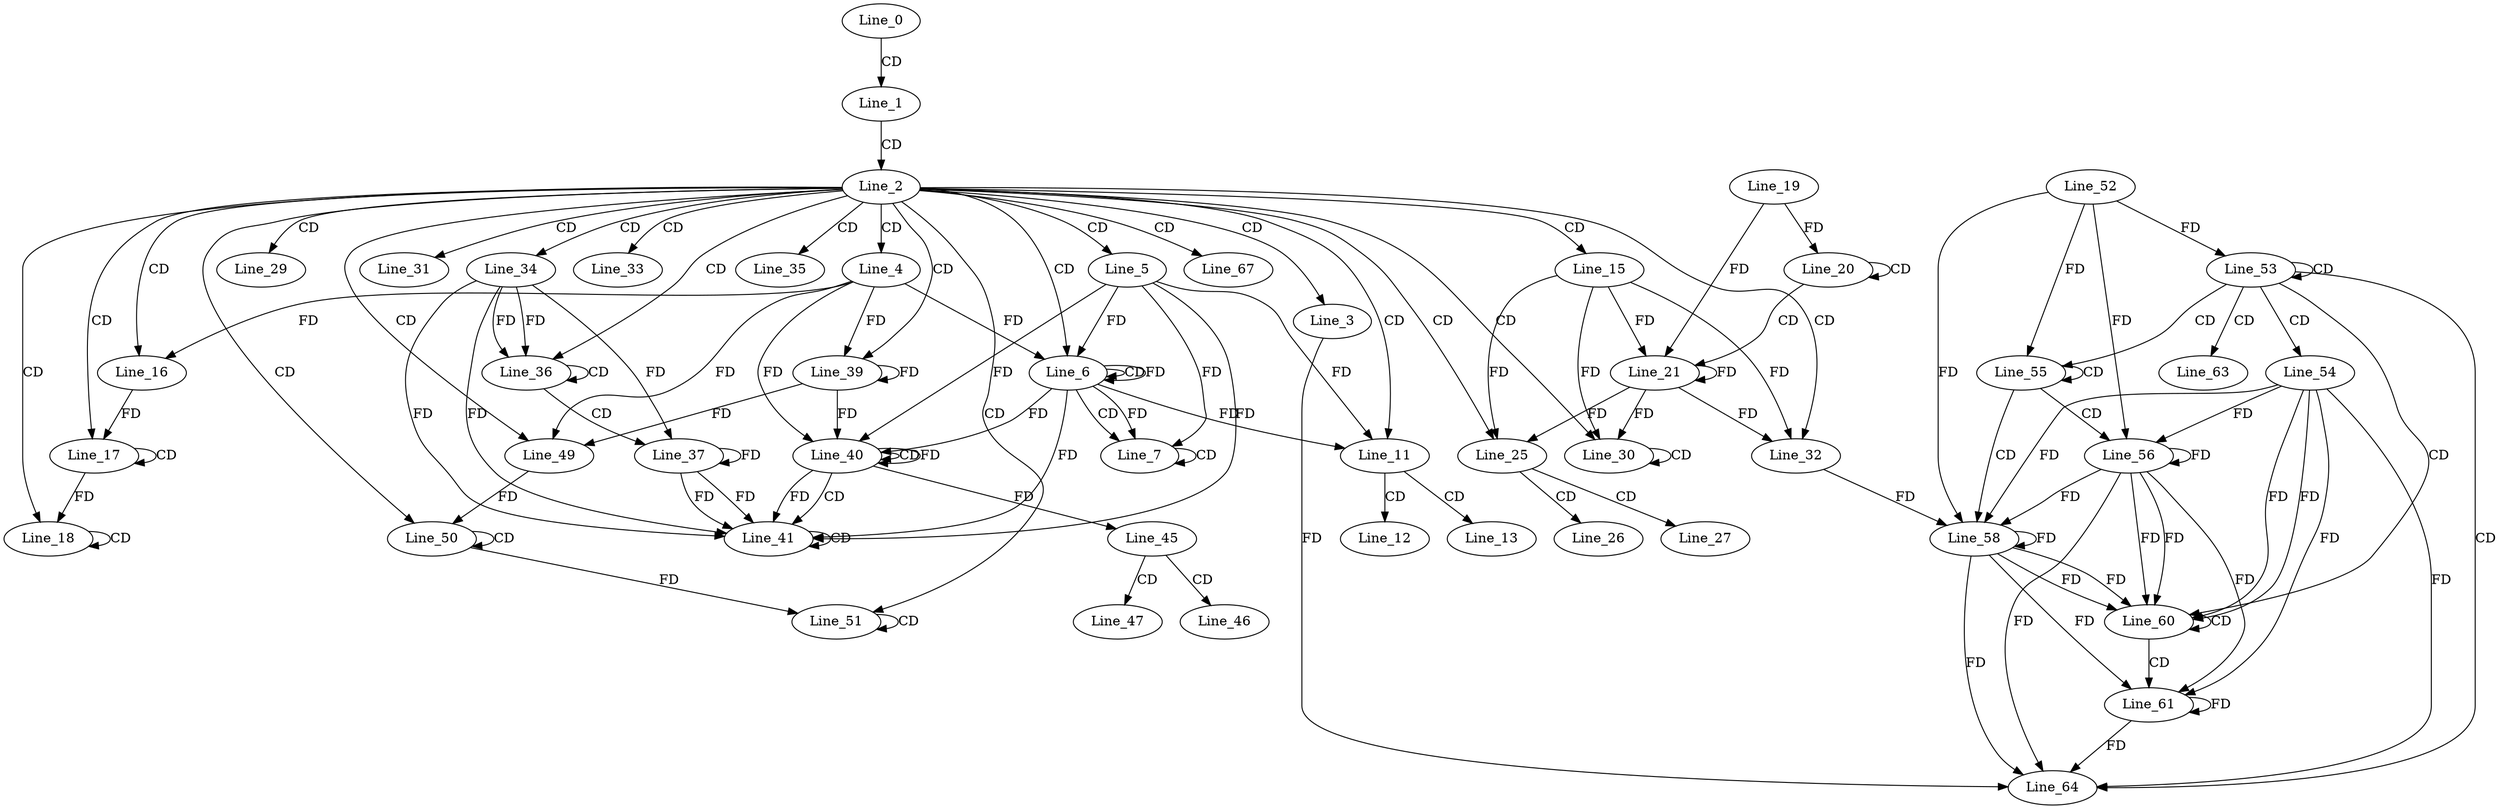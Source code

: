 digraph G {
  Line_0;
  Line_1;
  Line_2;
  Line_3;
  Line_4;
  Line_4;
  Line_5;
  Line_6;
  Line_6;
  Line_6;
  Line_7;
  Line_7;
  Line_7;
  Line_11;
  Line_12;
  Line_13;
  Line_15;
  Line_16;
  Line_16;
  Line_17;
  Line_17;
  Line_18;
  Line_18;
  Line_20;
  Line_20;
  Line_19;
  Line_20;
  Line_21;
  Line_21;
  Line_25;
  Line_26;
  Line_27;
  Line_29;
  Line_30;
  Line_30;
  Line_30;
  Line_31;
  Line_32;
  Line_32;
  Line_32;
  Line_33;
  Line_34;
  Line_35;
  Line_36;
  Line_36;
  Line_37;
  Line_37;
  Line_39;
  Line_39;
  Line_40;
  Line_40;
  Line_40;
  Line_41;
  Line_41;
  Line_41;
  Line_45;
  Line_46;
  Line_47;
  Line_49;
  Line_49;
  Line_50;
  Line_50;
  Line_51;
  Line_51;
  Line_53;
  Line_53;
  Line_52;
  Line_53;
  Line_54;
  Line_55;
  Line_55;
  Line_55;
  Line_56;
  Line_56;
  Line_58;
  Line_58;
  Line_60;
  Line_60;
  Line_61;
  Line_61;
  Line_63;
  Line_64;
  Line_67;
  Line_0 -> Line_1 [ label="CD" ];
  Line_1 -> Line_2 [ label="CD" ];
  Line_2 -> Line_3 [ label="CD" ];
  Line_2 -> Line_4 [ label="CD" ];
  Line_2 -> Line_5 [ label="CD" ];
  Line_2 -> Line_6 [ label="CD" ];
  Line_6 -> Line_6 [ label="CD" ];
  Line_6 -> Line_6 [ label="FD" ];
  Line_5 -> Line_6 [ label="FD" ];
  Line_4 -> Line_6 [ label="FD" ];
  Line_6 -> Line_7 [ label="CD" ];
  Line_7 -> Line_7 [ label="CD" ];
  Line_6 -> Line_7 [ label="FD" ];
  Line_5 -> Line_7 [ label="FD" ];
  Line_2 -> Line_11 [ label="CD" ];
  Line_6 -> Line_11 [ label="FD" ];
  Line_5 -> Line_11 [ label="FD" ];
  Line_11 -> Line_12 [ label="CD" ];
  Line_11 -> Line_13 [ label="CD" ];
  Line_2 -> Line_15 [ label="CD" ];
  Line_2 -> Line_16 [ label="CD" ];
  Line_4 -> Line_16 [ label="FD" ];
  Line_2 -> Line_17 [ label="CD" ];
  Line_17 -> Line_17 [ label="CD" ];
  Line_16 -> Line_17 [ label="FD" ];
  Line_2 -> Line_18 [ label="CD" ];
  Line_18 -> Line_18 [ label="CD" ];
  Line_17 -> Line_18 [ label="FD" ];
  Line_20 -> Line_20 [ label="CD" ];
  Line_19 -> Line_20 [ label="FD" ];
  Line_20 -> Line_21 [ label="CD" ];
  Line_15 -> Line_21 [ label="FD" ];
  Line_21 -> Line_21 [ label="FD" ];
  Line_19 -> Line_21 [ label="FD" ];
  Line_2 -> Line_25 [ label="CD" ];
  Line_15 -> Line_25 [ label="FD" ];
  Line_21 -> Line_25 [ label="FD" ];
  Line_25 -> Line_26 [ label="CD" ];
  Line_25 -> Line_27 [ label="CD" ];
  Line_2 -> Line_29 [ label="CD" ];
  Line_2 -> Line_30 [ label="CD" ];
  Line_30 -> Line_30 [ label="CD" ];
  Line_15 -> Line_30 [ label="FD" ];
  Line_21 -> Line_30 [ label="FD" ];
  Line_2 -> Line_31 [ label="CD" ];
  Line_2 -> Line_32 [ label="CD" ];
  Line_15 -> Line_32 [ label="FD" ];
  Line_21 -> Line_32 [ label="FD" ];
  Line_2 -> Line_33 [ label="CD" ];
  Line_2 -> Line_34 [ label="CD" ];
  Line_2 -> Line_35 [ label="CD" ];
  Line_2 -> Line_36 [ label="CD" ];
  Line_34 -> Line_36 [ label="FD" ];
  Line_36 -> Line_36 [ label="CD" ];
  Line_34 -> Line_36 [ label="FD" ];
  Line_36 -> Line_37 [ label="CD" ];
  Line_34 -> Line_37 [ label="FD" ];
  Line_37 -> Line_37 [ label="FD" ];
  Line_2 -> Line_39 [ label="CD" ];
  Line_4 -> Line_39 [ label="FD" ];
  Line_39 -> Line_39 [ label="FD" ];
  Line_40 -> Line_40 [ label="CD" ];
  Line_40 -> Line_40 [ label="FD" ];
  Line_6 -> Line_40 [ label="FD" ];
  Line_5 -> Line_40 [ label="FD" ];
  Line_4 -> Line_40 [ label="FD" ];
  Line_39 -> Line_40 [ label="FD" ];
  Line_40 -> Line_41 [ label="CD" ];
  Line_34 -> Line_41 [ label="FD" ];
  Line_37 -> Line_41 [ label="FD" ];
  Line_41 -> Line_41 [ label="CD" ];
  Line_34 -> Line_41 [ label="FD" ];
  Line_37 -> Line_41 [ label="FD" ];
  Line_40 -> Line_41 [ label="FD" ];
  Line_6 -> Line_41 [ label="FD" ];
  Line_5 -> Line_41 [ label="FD" ];
  Line_40 -> Line_45 [ label="FD" ];
  Line_45 -> Line_46 [ label="CD" ];
  Line_45 -> Line_47 [ label="CD" ];
  Line_2 -> Line_49 [ label="CD" ];
  Line_4 -> Line_49 [ label="FD" ];
  Line_39 -> Line_49 [ label="FD" ];
  Line_2 -> Line_50 [ label="CD" ];
  Line_50 -> Line_50 [ label="CD" ];
  Line_49 -> Line_50 [ label="FD" ];
  Line_2 -> Line_51 [ label="CD" ];
  Line_51 -> Line_51 [ label="CD" ];
  Line_50 -> Line_51 [ label="FD" ];
  Line_53 -> Line_53 [ label="CD" ];
  Line_52 -> Line_53 [ label="FD" ];
  Line_53 -> Line_54 [ label="CD" ];
  Line_53 -> Line_55 [ label="CD" ];
  Line_55 -> Line_55 [ label="CD" ];
  Line_52 -> Line_55 [ label="FD" ];
  Line_55 -> Line_56 [ label="CD" ];
  Line_54 -> Line_56 [ label="FD" ];
  Line_56 -> Line_56 [ label="FD" ];
  Line_52 -> Line_56 [ label="FD" ];
  Line_55 -> Line_58 [ label="CD" ];
  Line_54 -> Line_58 [ label="FD" ];
  Line_56 -> Line_58 [ label="FD" ];
  Line_58 -> Line_58 [ label="FD" ];
  Line_32 -> Line_58 [ label="FD" ];
  Line_52 -> Line_58 [ label="FD" ];
  Line_53 -> Line_60 [ label="CD" ];
  Line_54 -> Line_60 [ label="FD" ];
  Line_56 -> Line_60 [ label="FD" ];
  Line_58 -> Line_60 [ label="FD" ];
  Line_60 -> Line_60 [ label="CD" ];
  Line_54 -> Line_60 [ label="FD" ];
  Line_56 -> Line_60 [ label="FD" ];
  Line_58 -> Line_60 [ label="FD" ];
  Line_60 -> Line_61 [ label="CD" ];
  Line_54 -> Line_61 [ label="FD" ];
  Line_56 -> Line_61 [ label="FD" ];
  Line_58 -> Line_61 [ label="FD" ];
  Line_61 -> Line_61 [ label="FD" ];
  Line_53 -> Line_63 [ label="CD" ];
  Line_53 -> Line_64 [ label="CD" ];
  Line_3 -> Line_64 [ label="FD" ];
  Line_54 -> Line_64 [ label="FD" ];
  Line_56 -> Line_64 [ label="FD" ];
  Line_58 -> Line_64 [ label="FD" ];
  Line_61 -> Line_64 [ label="FD" ];
  Line_2 -> Line_67 [ label="CD" ];
}
